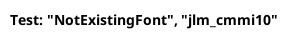 {
  "sha1": "fvwbgl9kmd6qgprmxpdgp0wcvck831u",
  "insertion": {
    "when": "2024-06-01T09:03:01.681Z",
    "url": "https://github.com/plantuml/plantuml/issues/1436",
    "user": "plantuml@gmail.com"
  }
}
@startuml
skinparam DefaultFontName "NotExistingFont", "jlm_cmmi10"
Title Test: "NotExistingFont", "jlm_cmmi10"
@enduml
